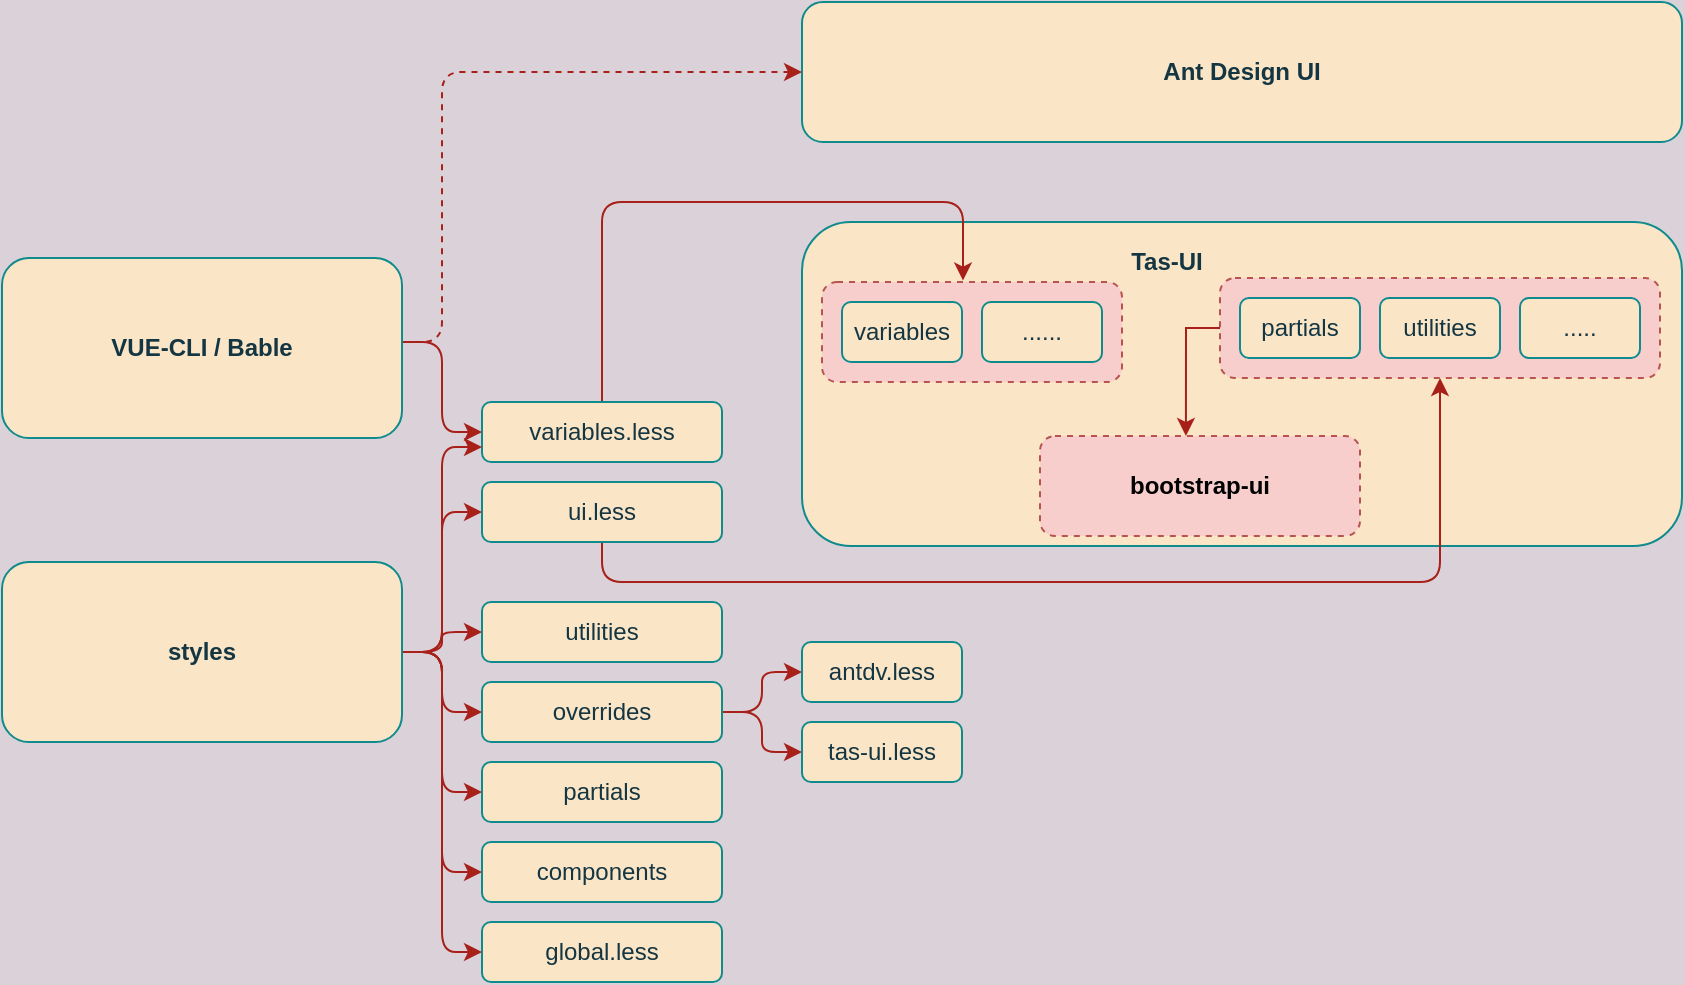 <mxfile version="13.6.2" type="device"><diagram id="lupto33FzaXtqJchIYsY" name="第 1 页"><mxGraphModel dx="1301" dy="968" grid="1" gridSize="10" guides="1" tooltips="1" connect="1" arrows="1" fold="1" page="1" pageScale="1" pageWidth="827" pageHeight="1169" background="#DAD2D8" math="0" shadow="0"><root><mxCell id="0"/><mxCell id="1" parent="0"/><mxCell id="VcdRnF1F7D3oIobuwa2m-1" value="Ant Design UI" style="whiteSpace=wrap;html=1;fillColor=#FAE5C7;strokeColor=#0F8B8D;fontColor=#143642;fontStyle=1;rounded=1;" parent="1" vertex="1"><mxGeometry x="640" y="160" width="440" height="70" as="geometry"/></mxCell><mxCell id="VcdRnF1F7D3oIobuwa2m-2" value="" style="whiteSpace=wrap;html=1;fillColor=#FAE5C7;strokeColor=#0F8B8D;fontColor=#143642;fontStyle=0;rounded=1;" parent="1" vertex="1"><mxGeometry x="640" y="270" width="440" height="162" as="geometry"/></mxCell><mxCell id="VcdRnF1F7D3oIobuwa2m-102" style="edgeStyle=orthogonalEdgeStyle;rounded=1;orthogonalLoop=1;jettySize=auto;html=1;entryX=0.47;entryY=-0.014;entryDx=0;entryDy=0;entryPerimeter=0;strokeColor=#A8201A;fillColor=#FAE5C7;fontColor=#143642;" parent="1" source="VcdRnF1F7D3oIobuwa2m-7" target="VcdRnF1F7D3oIobuwa2m-91" edge="1"><mxGeometry relative="1" as="geometry"><Array as="points"><mxPoint x="540" y="260"/><mxPoint x="721" y="260"/></Array></mxGeometry></mxCell><mxCell id="VcdRnF1F7D3oIobuwa2m-7" value="variables.less" style="whiteSpace=wrap;html=1;fillColor=#FAE5C7;strokeColor=#0F8B8D;fontColor=#143642;rounded=1;" parent="1" vertex="1"><mxGeometry x="480" y="360" width="120" height="30" as="geometry"/></mxCell><mxCell id="VcdRnF1F7D3oIobuwa2m-72" style="edgeStyle=orthogonalEdgeStyle;orthogonalLoop=1;jettySize=auto;html=1;fillColor=#FAE5C7;fontColor=#143642;strokeColor=#A8201A;" parent="1" source="VcdRnF1F7D3oIobuwa2m-9" target="VcdRnF1F7D3oIobuwa2m-7" edge="1"><mxGeometry relative="1" as="geometry"><Array as="points"><mxPoint x="460" y="330"/><mxPoint x="460" y="375"/></Array></mxGeometry></mxCell><mxCell id="VcdRnF1F7D3oIobuwa2m-83" style="edgeStyle=orthogonalEdgeStyle;orthogonalLoop=1;jettySize=auto;html=1;fillColor=#FAE5C7;fontColor=#143642;strokeColor=#A8201A;dashed=1;" parent="1" source="VcdRnF1F7D3oIobuwa2m-9" target="VcdRnF1F7D3oIobuwa2m-1" edge="1"><mxGeometry relative="1" as="geometry"><Array as="points"><mxPoint x="460" y="330"/></Array></mxGeometry></mxCell><mxCell id="VcdRnF1F7D3oIobuwa2m-9" value="VUE-CLI / Bable" style="whiteSpace=wrap;html=1;fillColor=#FAE5C7;strokeColor=#0F8B8D;fontColor=#143642;fontStyle=1;rounded=1;" parent="1" vertex="1"><mxGeometry x="240" y="288" width="200" height="90" as="geometry"/></mxCell><mxCell id="VcdRnF1F7D3oIobuwa2m-67" style="edgeStyle=orthogonalEdgeStyle;orthogonalLoop=1;jettySize=auto;html=1;entryX=0;entryY=0.5;entryDx=0;entryDy=0;strokeColor=#A8201A;fillColor=#FAE5C7;fontColor=#143642;" parent="1" source="VcdRnF1F7D3oIobuwa2m-20" target="VcdRnF1F7D3oIobuwa2m-49" edge="1"><mxGeometry relative="1" as="geometry"/></mxCell><mxCell id="VcdRnF1F7D3oIobuwa2m-68" style="edgeStyle=orthogonalEdgeStyle;orthogonalLoop=1;jettySize=auto;html=1;entryX=0;entryY=0.5;entryDx=0;entryDy=0;strokeColor=#A8201A;fillColor=#FAE5C7;fontColor=#143642;" parent="1" source="VcdRnF1F7D3oIobuwa2m-20" target="VcdRnF1F7D3oIobuwa2m-51" edge="1"><mxGeometry relative="1" as="geometry"/></mxCell><mxCell id="VcdRnF1F7D3oIobuwa2m-20" value="overrides" style="whiteSpace=wrap;html=1;strokeColor=#0F8B8D;fillColor=#FAE5C7;fontColor=#143642;rounded=1;" parent="1" vertex="1"><mxGeometry x="480" y="500" width="120" height="30" as="geometry"/></mxCell><mxCell id="VcdRnF1F7D3oIobuwa2m-22" value="partials" style="whiteSpace=wrap;html=1;strokeColor=#0F8B8D;fillColor=#FAE5C7;fontColor=#143642;rounded=1;" parent="1" vertex="1"><mxGeometry x="480" y="540" width="120" height="30" as="geometry"/></mxCell><mxCell id="VcdRnF1F7D3oIobuwa2m-27" value="components" style="whiteSpace=wrap;html=1;strokeColor=#0F8B8D;fillColor=#FAE5C7;fontColor=#143642;rounded=1;" parent="1" vertex="1"><mxGeometry x="480" y="580" width="120" height="30" as="geometry"/></mxCell><mxCell id="VcdRnF1F7D3oIobuwa2m-33" value="global.less" style="whiteSpace=wrap;html=1;strokeColor=#0F8B8D;fillColor=#FAE5C7;fontColor=#143642;rounded=1;" parent="1" vertex="1"><mxGeometry x="480" y="620" width="120" height="30" as="geometry"/></mxCell><mxCell id="VcdRnF1F7D3oIobuwa2m-36" value="utilities" style="whiteSpace=wrap;html=1;strokeColor=#0F8B8D;fillColor=#FAE5C7;fontColor=#143642;rounded=1;" parent="1" vertex="1"><mxGeometry x="480" y="460" width="120" height="30" as="geometry"/></mxCell><mxCell id="VcdRnF1F7D3oIobuwa2m-49" value="tas-ui.less" style="whiteSpace=wrap;html=1;strokeColor=#0F8B8D;fillColor=#FAE5C7;fontColor=#143642;rounded=1;" parent="1" vertex="1"><mxGeometry x="640" y="520" width="80" height="30" as="geometry"/></mxCell><mxCell id="VcdRnF1F7D3oIobuwa2m-51" value="antdv.less" style="whiteSpace=wrap;html=1;strokeColor=#0F8B8D;fillColor=#FAE5C7;fontColor=#143642;rounded=1;" parent="1" vertex="1"><mxGeometry x="640" y="480" width="80" height="30" as="geometry"/></mxCell><mxCell id="VcdRnF1F7D3oIobuwa2m-103" style="edgeStyle=orthogonalEdgeStyle;rounded=1;orthogonalLoop=1;jettySize=auto;html=1;entryX=0.5;entryY=1;entryDx=0;entryDy=0;fillColor=#FAE5C7;fontColor=#143642;strokeColor=#A8201A;" parent="1" source="VcdRnF1F7D3oIobuwa2m-56" target="VcdRnF1F7D3oIobuwa2m-97" edge="1"><mxGeometry relative="1" as="geometry"><Array as="points"><mxPoint x="540" y="450"/><mxPoint x="959" y="450"/></Array></mxGeometry></mxCell><mxCell id="VcdRnF1F7D3oIobuwa2m-56" value="ui.less" style="whiteSpace=wrap;html=1;fillColor=#FAE5C7;strokeColor=#0F8B8D;fontColor=#143642;rounded=1;" parent="1" vertex="1"><mxGeometry x="480" y="400" width="120" height="30" as="geometry"/></mxCell><mxCell id="VcdRnF1F7D3oIobuwa2m-76" style="edgeStyle=orthogonalEdgeStyle;orthogonalLoop=1;jettySize=auto;html=1;entryX=0;entryY=0.5;entryDx=0;entryDy=0;strokeColor=#A8201A;fillColor=#FAE5C7;fontColor=#143642;" parent="1" source="VcdRnF1F7D3oIobuwa2m-70" target="VcdRnF1F7D3oIobuwa2m-56" edge="1"><mxGeometry relative="1" as="geometry"/></mxCell><mxCell id="VcdRnF1F7D3oIobuwa2m-77" style="edgeStyle=orthogonalEdgeStyle;orthogonalLoop=1;jettySize=auto;html=1;entryX=0;entryY=0.5;entryDx=0;entryDy=0;strokeColor=#A8201A;fillColor=#FAE5C7;fontColor=#143642;" parent="1" source="VcdRnF1F7D3oIobuwa2m-70" target="VcdRnF1F7D3oIobuwa2m-36" edge="1"><mxGeometry relative="1" as="geometry"/></mxCell><mxCell id="VcdRnF1F7D3oIobuwa2m-78" style="edgeStyle=orthogonalEdgeStyle;orthogonalLoop=1;jettySize=auto;html=1;entryX=0;entryY=0.5;entryDx=0;entryDy=0;strokeColor=#A8201A;fillColor=#FAE5C7;fontColor=#143642;" parent="1" source="VcdRnF1F7D3oIobuwa2m-70" target="VcdRnF1F7D3oIobuwa2m-20" edge="1"><mxGeometry relative="1" as="geometry"/></mxCell><mxCell id="VcdRnF1F7D3oIobuwa2m-79" style="edgeStyle=orthogonalEdgeStyle;orthogonalLoop=1;jettySize=auto;html=1;entryX=0;entryY=0.5;entryDx=0;entryDy=0;strokeColor=#A8201A;fillColor=#FAE5C7;fontColor=#143642;" parent="1" source="VcdRnF1F7D3oIobuwa2m-70" target="VcdRnF1F7D3oIobuwa2m-22" edge="1"><mxGeometry relative="1" as="geometry"/></mxCell><mxCell id="VcdRnF1F7D3oIobuwa2m-80" style="edgeStyle=orthogonalEdgeStyle;orthogonalLoop=1;jettySize=auto;html=1;entryX=0;entryY=0.5;entryDx=0;entryDy=0;strokeColor=#A8201A;fillColor=#FAE5C7;fontColor=#143642;" parent="1" source="VcdRnF1F7D3oIobuwa2m-70" target="VcdRnF1F7D3oIobuwa2m-27" edge="1"><mxGeometry relative="1" as="geometry"/></mxCell><mxCell id="VcdRnF1F7D3oIobuwa2m-81" style="edgeStyle=orthogonalEdgeStyle;orthogonalLoop=1;jettySize=auto;html=1;entryX=0;entryY=0.5;entryDx=0;entryDy=0;strokeColor=#A8201A;fillColor=#FAE5C7;fontColor=#143642;" parent="1" source="VcdRnF1F7D3oIobuwa2m-70" target="VcdRnF1F7D3oIobuwa2m-33" edge="1"><mxGeometry relative="1" as="geometry"/></mxCell><mxCell id="VcdRnF1F7D3oIobuwa2m-86" style="edgeStyle=orthogonalEdgeStyle;orthogonalLoop=1;jettySize=auto;html=1;entryX=0;entryY=0.75;entryDx=0;entryDy=0;fillColor=#FAE5C7;fontColor=#143642;strokeColor=#A8201A;" parent="1" source="VcdRnF1F7D3oIobuwa2m-70" target="VcdRnF1F7D3oIobuwa2m-7" edge="1"><mxGeometry relative="1" as="geometry"/></mxCell><mxCell id="VcdRnF1F7D3oIobuwa2m-70" value="styles" style="whiteSpace=wrap;html=1;fillColor=#FAE5C7;strokeColor=#0F8B8D;fontColor=#143642;fontStyle=1;rounded=1;" parent="1" vertex="1"><mxGeometry x="240" y="440" width="200" height="90" as="geometry"/></mxCell><mxCell id="VcdRnF1F7D3oIobuwa2m-92" value="&lt;b&gt;Tas-UI&lt;/b&gt;" style="text;html=1;align=center;verticalAlign=middle;resizable=0;points=[];autosize=1;fontColor=#143642;" parent="1" vertex="1"><mxGeometry x="797" y="280" width="50" height="20" as="geometry"/></mxCell><mxCell id="VcdRnF1F7D3oIobuwa2m-95" value="" style="group" parent="1" vertex="1" connectable="0"><mxGeometry x="650" y="300" width="150" height="50" as="geometry"/></mxCell><mxCell id="VcdRnF1F7D3oIobuwa2m-91" value="" style="whiteSpace=wrap;html=1;fillColor=#f8cecc;strokeColor=#b85450;rounded=1;dashed=1;" parent="VcdRnF1F7D3oIobuwa2m-95" vertex="1"><mxGeometry width="150" height="50" as="geometry"/></mxCell><mxCell id="VcdRnF1F7D3oIobuwa2m-93" value="variables" style="whiteSpace=wrap;html=1;fillColor=#FAE5C7;strokeColor=#0F8B8D;fontColor=#143642;rounded=1;" parent="VcdRnF1F7D3oIobuwa2m-95" vertex="1"><mxGeometry x="10" y="10" width="60" height="30" as="geometry"/></mxCell><mxCell id="VcdRnF1F7D3oIobuwa2m-94" value="......" style="whiteSpace=wrap;html=1;fillColor=#FAE5C7;strokeColor=#0F8B8D;fontColor=#143642;rounded=1;" parent="VcdRnF1F7D3oIobuwa2m-95" vertex="1"><mxGeometry x="80" y="10" width="60" height="30" as="geometry"/></mxCell><mxCell id="VcdRnF1F7D3oIobuwa2m-101" value="" style="group" parent="1" vertex="1" connectable="0"><mxGeometry x="849" y="298" width="220" height="50" as="geometry"/></mxCell><mxCell id="VcdRnF1F7D3oIobuwa2m-97" value="" style="whiteSpace=wrap;html=1;fillColor=#f8cecc;strokeColor=#b85450;rounded=1;dashed=1;" parent="VcdRnF1F7D3oIobuwa2m-101" vertex="1"><mxGeometry width="220" height="50" as="geometry"/></mxCell><mxCell id="VcdRnF1F7D3oIobuwa2m-98" value="partials" style="whiteSpace=wrap;html=1;fillColor=#FAE5C7;strokeColor=#0F8B8D;fontColor=#143642;rounded=1;" parent="VcdRnF1F7D3oIobuwa2m-101" vertex="1"><mxGeometry x="10" y="10" width="60" height="30" as="geometry"/></mxCell><mxCell id="VcdRnF1F7D3oIobuwa2m-99" value="utilities" style="whiteSpace=wrap;html=1;fillColor=#FAE5C7;strokeColor=#0F8B8D;fontColor=#143642;rounded=1;" parent="VcdRnF1F7D3oIobuwa2m-101" vertex="1"><mxGeometry x="80" y="10" width="60" height="30" as="geometry"/></mxCell><mxCell id="VcdRnF1F7D3oIobuwa2m-100" value="....." style="whiteSpace=wrap;html=1;fillColor=#FAE5C7;strokeColor=#0F8B8D;fontColor=#143642;rounded=1;" parent="VcdRnF1F7D3oIobuwa2m-101" vertex="1"><mxGeometry x="150" y="10" width="60" height="30" as="geometry"/></mxCell><mxCell id="6WUkqXUMdOOWqL6W3rnq-4" value="" style="group" vertex="1" connectable="0" parent="1"><mxGeometry x="759" y="377" width="160" height="50" as="geometry"/></mxCell><mxCell id="6WUkqXUMdOOWqL6W3rnq-5" value="&lt;b&gt;bootstrap-ui&lt;/b&gt;" style="whiteSpace=wrap;html=1;fillColor=#f8cecc;strokeColor=#b85450;rounded=1;dashed=1;" vertex="1" parent="6WUkqXUMdOOWqL6W3rnq-4"><mxGeometry width="160" height="50" as="geometry"/></mxCell><mxCell id="6WUkqXUMdOOWqL6W3rnq-13" style="edgeStyle=orthogonalEdgeStyle;rounded=0;orthogonalLoop=1;jettySize=auto;html=1;entryX=0.456;entryY=0;entryDx=0;entryDy=0;entryPerimeter=0;fillColor=#f8cecc;strokeColor=#A8201A;" edge="1" parent="1" source="VcdRnF1F7D3oIobuwa2m-97" target="6WUkqXUMdOOWqL6W3rnq-5"><mxGeometry relative="1" as="geometry"><Array as="points"><mxPoint x="832" y="323"/></Array></mxGeometry></mxCell></root></mxGraphModel></diagram></mxfile>